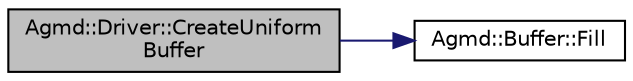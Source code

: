 digraph "Agmd::Driver::CreateUniformBuffer"
{
  edge [fontname="Helvetica",fontsize="10",labelfontname="Helvetica",labelfontsize="10"];
  node [fontname="Helvetica",fontsize="10",shape=record];
  rankdir="LR";
  Node1 [label="Agmd::Driver::CreateUniform\lBuffer",height=0.2,width=0.4,color="black", fillcolor="grey75", style="filled" fontcolor="black"];
  Node1 -> Node2 [color="midnightblue",fontsize="10",style="solid"];
  Node2 [label="Agmd::Buffer::Fill",height=0.2,width=0.4,color="black", fillcolor="white", style="filled",URL="$class_agmd_1_1_buffer.html#a103aef545e79451c983da3ac0fd80ca7"];
}
